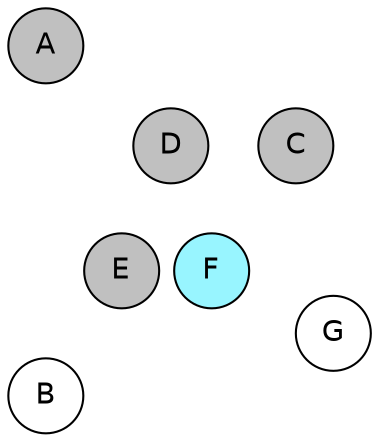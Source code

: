 
graph {

layout = circo;
mindist = .1

node [shape = circle, fontname = Helvetica, margin = 0, style = filled]
edge [style=invis]

subgraph 1 {
	E -- F -- F# -- G -- G# -- A -- A# -- B -- C -- C# -- D -- D# -- E
}

C [fillcolor = gray];
C# [fillcolor = gray];
D [fillcolor = gray];
D# [fillcolor = white];
E [fillcolor = gray];
F [fillcolor = cadetblue1];
F# [fillcolor = white];
G [fillcolor = white];
G# [fillcolor = white];
A [fillcolor = gray];
A# [fillcolor = gray];
B [fillcolor = white];
}
